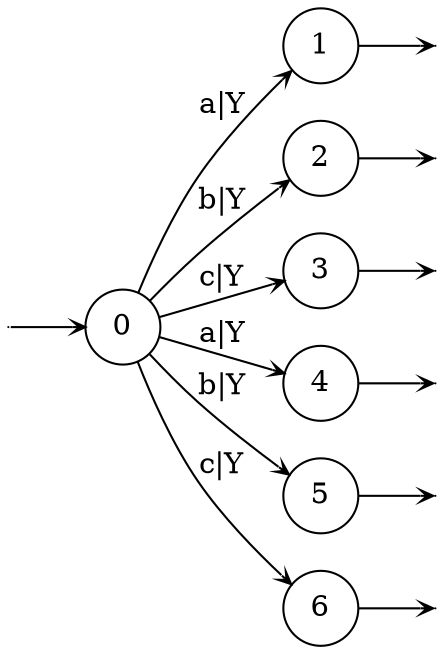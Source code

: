 digraph
{
  vcsn_context = "lat<nullableset<letterset<char_letters(abcxz)>>, nullableset<letterset<char_letters(Yxyz)>>>, q"
  rankdir = LR
  edge [arrowhead = vee, arrowsize = .6]
  {
    node [shape = point, width = 0]
    I0
    F1
    F2
    F3
    F4
    F5
    F6
  }
  {
    node [shape = circle, style = rounded, width = 0.5]
    0
    1
    2
    3
    4
    5
    6
  }
  I0 -> 0
  0 -> 1 [label = "a|Y"]
  0 -> 2 [label = "b|Y"]
  0 -> 3 [label = "c|Y"]
  0 -> 4 [label = "a|Y"]
  0 -> 5 [label = "b|Y"]
  0 -> 6 [label = "c|Y"]
  1 -> F1
  2 -> F2
  3 -> F3
  4 -> F4
  5 -> F5
  6 -> F6
}
